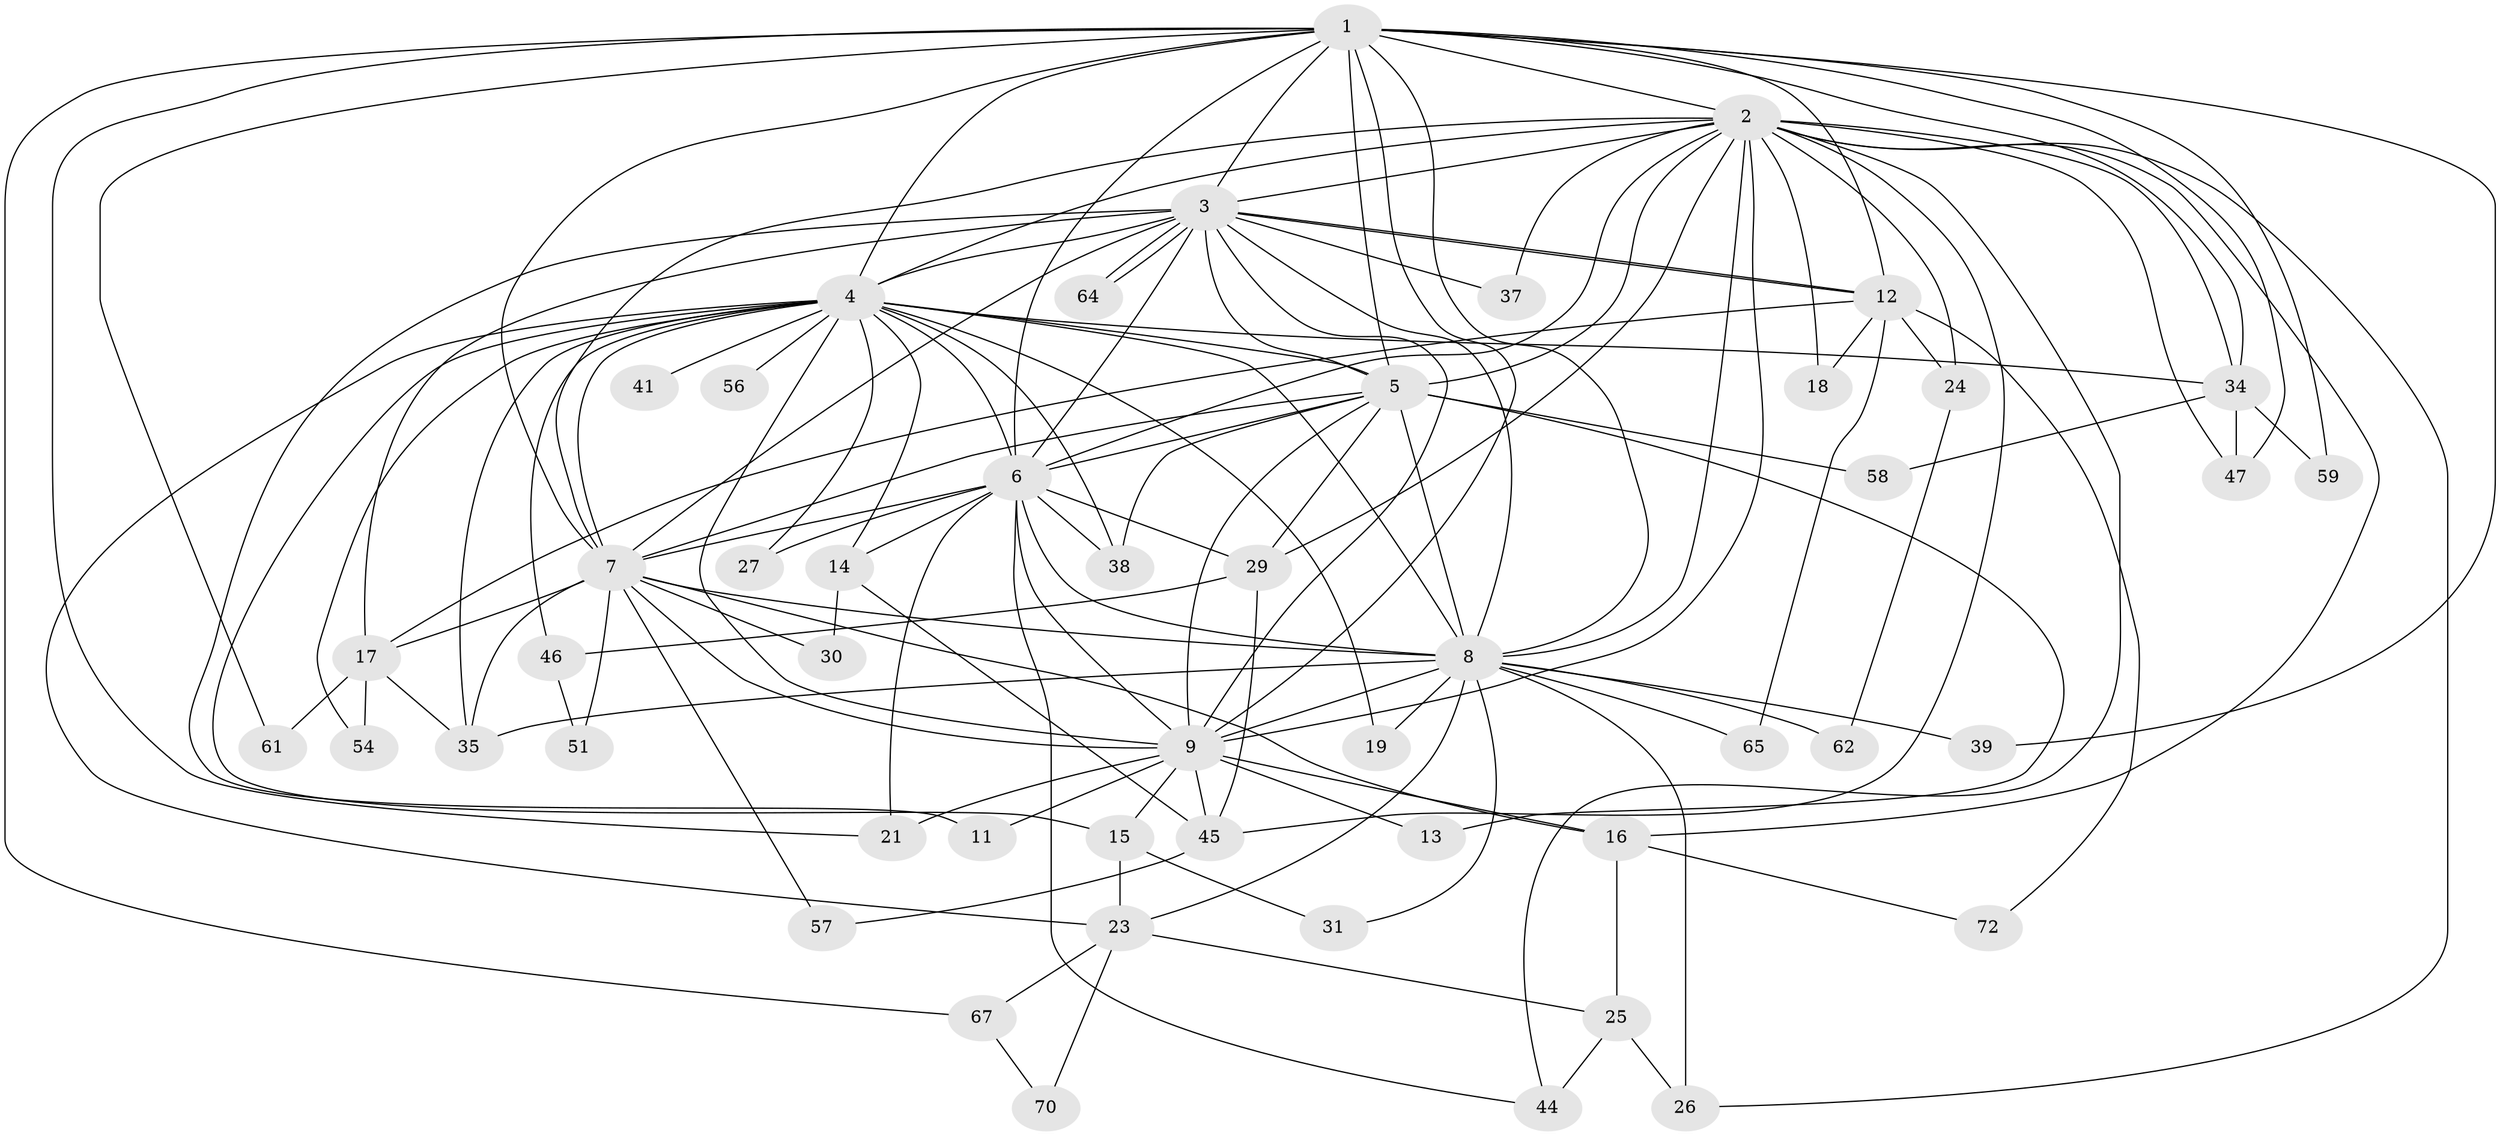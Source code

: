 // Generated by graph-tools (version 1.1) at 2025/23/03/03/25 07:23:42]
// undirected, 50 vertices, 131 edges
graph export_dot {
graph [start="1"]
  node [color=gray90,style=filled];
  1 [super="+42"];
  2 [super="+22"];
  3 [super="+36"];
  4 [super="+10"];
  5 [super="+32"];
  6 [super="+33"];
  7 [super="+40"];
  8 [super="+55"];
  9 [super="+20"];
  11;
  12 [super="+43"];
  13;
  14 [super="+60"];
  15;
  16 [super="+53"];
  17 [super="+28"];
  18;
  19;
  21;
  23 [super="+71"];
  24;
  25;
  26 [super="+69"];
  27;
  29;
  30 [super="+48"];
  31;
  34 [super="+66"];
  35 [super="+52"];
  37;
  38 [super="+63"];
  39;
  41;
  44 [super="+68"];
  45 [super="+50"];
  46;
  47 [super="+49"];
  51;
  54;
  56;
  57;
  58;
  59;
  61;
  62;
  64;
  65;
  67;
  70;
  72;
  1 -- 2;
  1 -- 3;
  1 -- 4 [weight=2];
  1 -- 5;
  1 -- 6;
  1 -- 7;
  1 -- 8;
  1 -- 9 [weight=2];
  1 -- 34;
  1 -- 39;
  1 -- 47;
  1 -- 59;
  1 -- 67;
  1 -- 61;
  1 -- 21;
  1 -- 12;
  2 -- 3;
  2 -- 4 [weight=2];
  2 -- 5;
  2 -- 6;
  2 -- 7;
  2 -- 8;
  2 -- 9 [weight=2];
  2 -- 18;
  2 -- 26;
  2 -- 29;
  2 -- 34;
  2 -- 44;
  2 -- 37;
  2 -- 24;
  2 -- 47;
  2 -- 45;
  2 -- 16;
  3 -- 4 [weight=2];
  3 -- 5 [weight=2];
  3 -- 6;
  3 -- 7;
  3 -- 8;
  3 -- 9;
  3 -- 11;
  3 -- 12;
  3 -- 12;
  3 -- 17;
  3 -- 37;
  3 -- 64;
  3 -- 64;
  4 -- 5 [weight=2];
  4 -- 6 [weight=2];
  4 -- 7 [weight=2];
  4 -- 8 [weight=2];
  4 -- 9 [weight=2];
  4 -- 41 [weight=2];
  4 -- 46;
  4 -- 54;
  4 -- 56 [weight=2];
  4 -- 14;
  4 -- 15;
  4 -- 19;
  4 -- 27;
  4 -- 38;
  4 -- 35;
  4 -- 34;
  4 -- 23;
  5 -- 6;
  5 -- 7;
  5 -- 8 [weight=2];
  5 -- 9;
  5 -- 13;
  5 -- 29;
  5 -- 38;
  5 -- 58;
  6 -- 7;
  6 -- 8;
  6 -- 9;
  6 -- 14;
  6 -- 21;
  6 -- 27;
  6 -- 38;
  6 -- 44;
  6 -- 29;
  7 -- 8;
  7 -- 9;
  7 -- 16;
  7 -- 30 [weight=2];
  7 -- 51;
  7 -- 57;
  7 -- 17;
  7 -- 35;
  8 -- 9;
  8 -- 19;
  8 -- 23;
  8 -- 26 [weight=2];
  8 -- 31;
  8 -- 35;
  8 -- 39;
  8 -- 62;
  8 -- 65;
  9 -- 11;
  9 -- 13;
  9 -- 15;
  9 -- 16;
  9 -- 21;
  9 -- 45;
  12 -- 17;
  12 -- 18;
  12 -- 24;
  12 -- 65;
  12 -- 72;
  14 -- 30;
  14 -- 45;
  15 -- 23;
  15 -- 31;
  16 -- 25;
  16 -- 72;
  17 -- 35;
  17 -- 54;
  17 -- 61;
  23 -- 25;
  23 -- 67;
  23 -- 70;
  24 -- 62;
  25 -- 44;
  25 -- 26;
  29 -- 45;
  29 -- 46;
  34 -- 58;
  34 -- 59;
  34 -- 47;
  45 -- 57;
  46 -- 51;
  67 -- 70;
}
